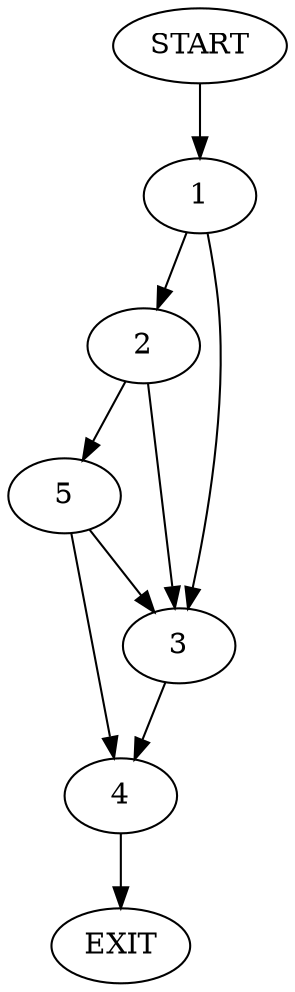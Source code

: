 digraph {
0 [label="START"]
6 [label="EXIT"]
0 -> 1
1 -> 2
1 -> 3
3 -> 4
2 -> 3
2 -> 5
5 -> 4
5 -> 3
4 -> 6
}
